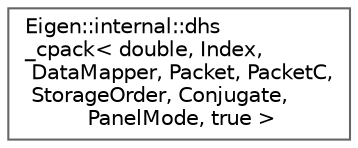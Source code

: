 digraph "Graphical Class Hierarchy"
{
 // LATEX_PDF_SIZE
  bgcolor="transparent";
  edge [fontname=Helvetica,fontsize=10,labelfontname=Helvetica,labelfontsize=10];
  node [fontname=Helvetica,fontsize=10,shape=box,height=0.2,width=0.4];
  rankdir="LR";
  Node0 [id="Node000000",label="Eigen::internal::dhs\l_cpack\< double, Index,\l DataMapper, Packet, PacketC,\l StorageOrder, Conjugate,\l PanelMode, true \>",height=0.2,width=0.4,color="grey40", fillcolor="white", style="filled",URL="$structEigen_1_1internal_1_1dhs__cpack_3_01double_00_01Index_00_01DataMapper_00_01Packet_00_01Pacf456b62d1ef67e295fe37e5831c27c15.html",tooltip=" "];
}
